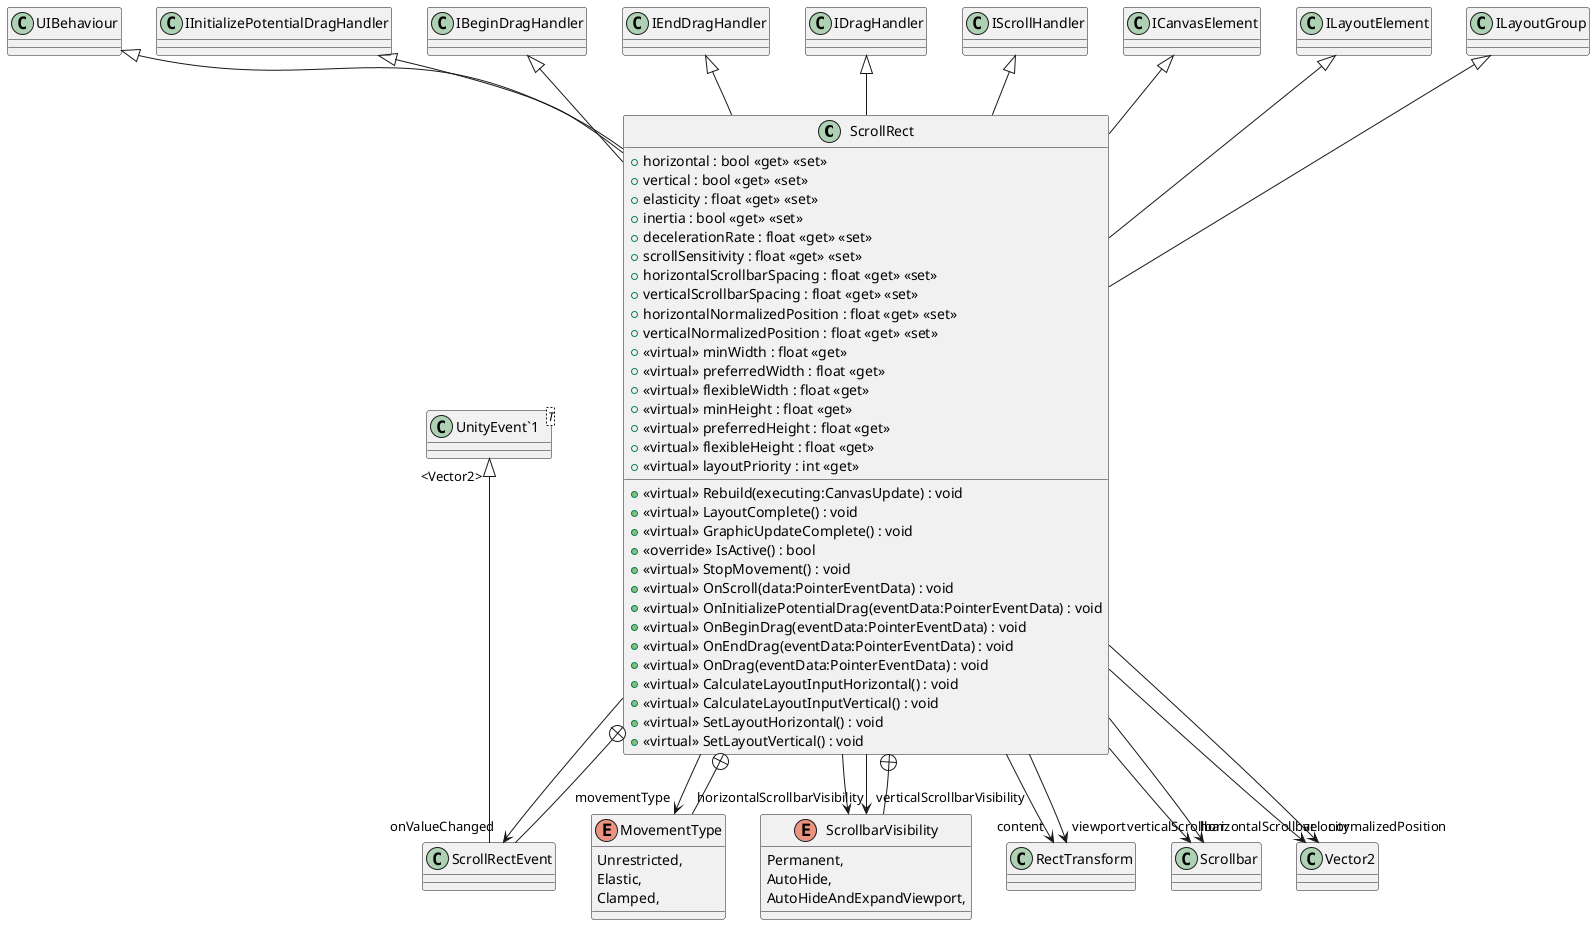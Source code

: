 @startuml
class ScrollRect {
    + horizontal : bool <<get>> <<set>>
    + vertical : bool <<get>> <<set>>
    + elasticity : float <<get>> <<set>>
    + inertia : bool <<get>> <<set>>
    + decelerationRate : float <<get>> <<set>>
    + scrollSensitivity : float <<get>> <<set>>
    + horizontalScrollbarSpacing : float <<get>> <<set>>
    + verticalScrollbarSpacing : float <<get>> <<set>>
    + <<virtual>> Rebuild(executing:CanvasUpdate) : void
    + <<virtual>> LayoutComplete() : void
    + <<virtual>> GraphicUpdateComplete() : void
    + <<override>> IsActive() : bool
    + <<virtual>> StopMovement() : void
    + <<virtual>> OnScroll(data:PointerEventData) : void
    + <<virtual>> OnInitializePotentialDrag(eventData:PointerEventData) : void
    + <<virtual>> OnBeginDrag(eventData:PointerEventData) : void
    + <<virtual>> OnEndDrag(eventData:PointerEventData) : void
    + <<virtual>> OnDrag(eventData:PointerEventData) : void
    + horizontalNormalizedPosition : float <<get>> <<set>>
    + verticalNormalizedPosition : float <<get>> <<set>>
    + <<virtual>> CalculateLayoutInputHorizontal() : void
    + <<virtual>> CalculateLayoutInputVertical() : void
    + <<virtual>> minWidth : float <<get>>
    + <<virtual>> preferredWidth : float <<get>>
    + <<virtual>> flexibleWidth : float <<get>>
    + <<virtual>> minHeight : float <<get>>
    + <<virtual>> preferredHeight : float <<get>>
    + <<virtual>> flexibleHeight : float <<get>>
    + <<virtual>> layoutPriority : int <<get>>
    + <<virtual>> SetLayoutHorizontal() : void
    + <<virtual>> SetLayoutVertical() : void
}
enum MovementType {
    Unrestricted,
    Elastic,
    Clamped,
}
enum ScrollbarVisibility {
    Permanent,
    AutoHide,
    AutoHideAndExpandViewport,
}
class ScrollRectEvent {
}
class "UnityEvent`1"<T> {
}
UIBehaviour <|-- ScrollRect
IInitializePotentialDragHandler <|-- ScrollRect
IBeginDragHandler <|-- ScrollRect
IEndDragHandler <|-- ScrollRect
IDragHandler <|-- ScrollRect
IScrollHandler <|-- ScrollRect
ICanvasElement <|-- ScrollRect
ILayoutElement <|-- ScrollRect
ILayoutGroup <|-- ScrollRect
ScrollRect --> "content" RectTransform
ScrollRect --> "movementType" MovementType
ScrollRect --> "viewport" RectTransform
ScrollRect --> "horizontalScrollbar" Scrollbar
ScrollRect --> "verticalScrollbar" Scrollbar
ScrollRect --> "horizontalScrollbarVisibility" ScrollbarVisibility
ScrollRect --> "verticalScrollbarVisibility" ScrollbarVisibility
ScrollRect --> "onValueChanged" ScrollRectEvent
ScrollRect --> "velocity" Vector2
ScrollRect --> "normalizedPosition" Vector2
ScrollRect +-- MovementType
ScrollRect +-- ScrollbarVisibility
ScrollRect +-- ScrollRectEvent
"UnityEvent`1" "<Vector2>" <|-- ScrollRectEvent
@enduml

